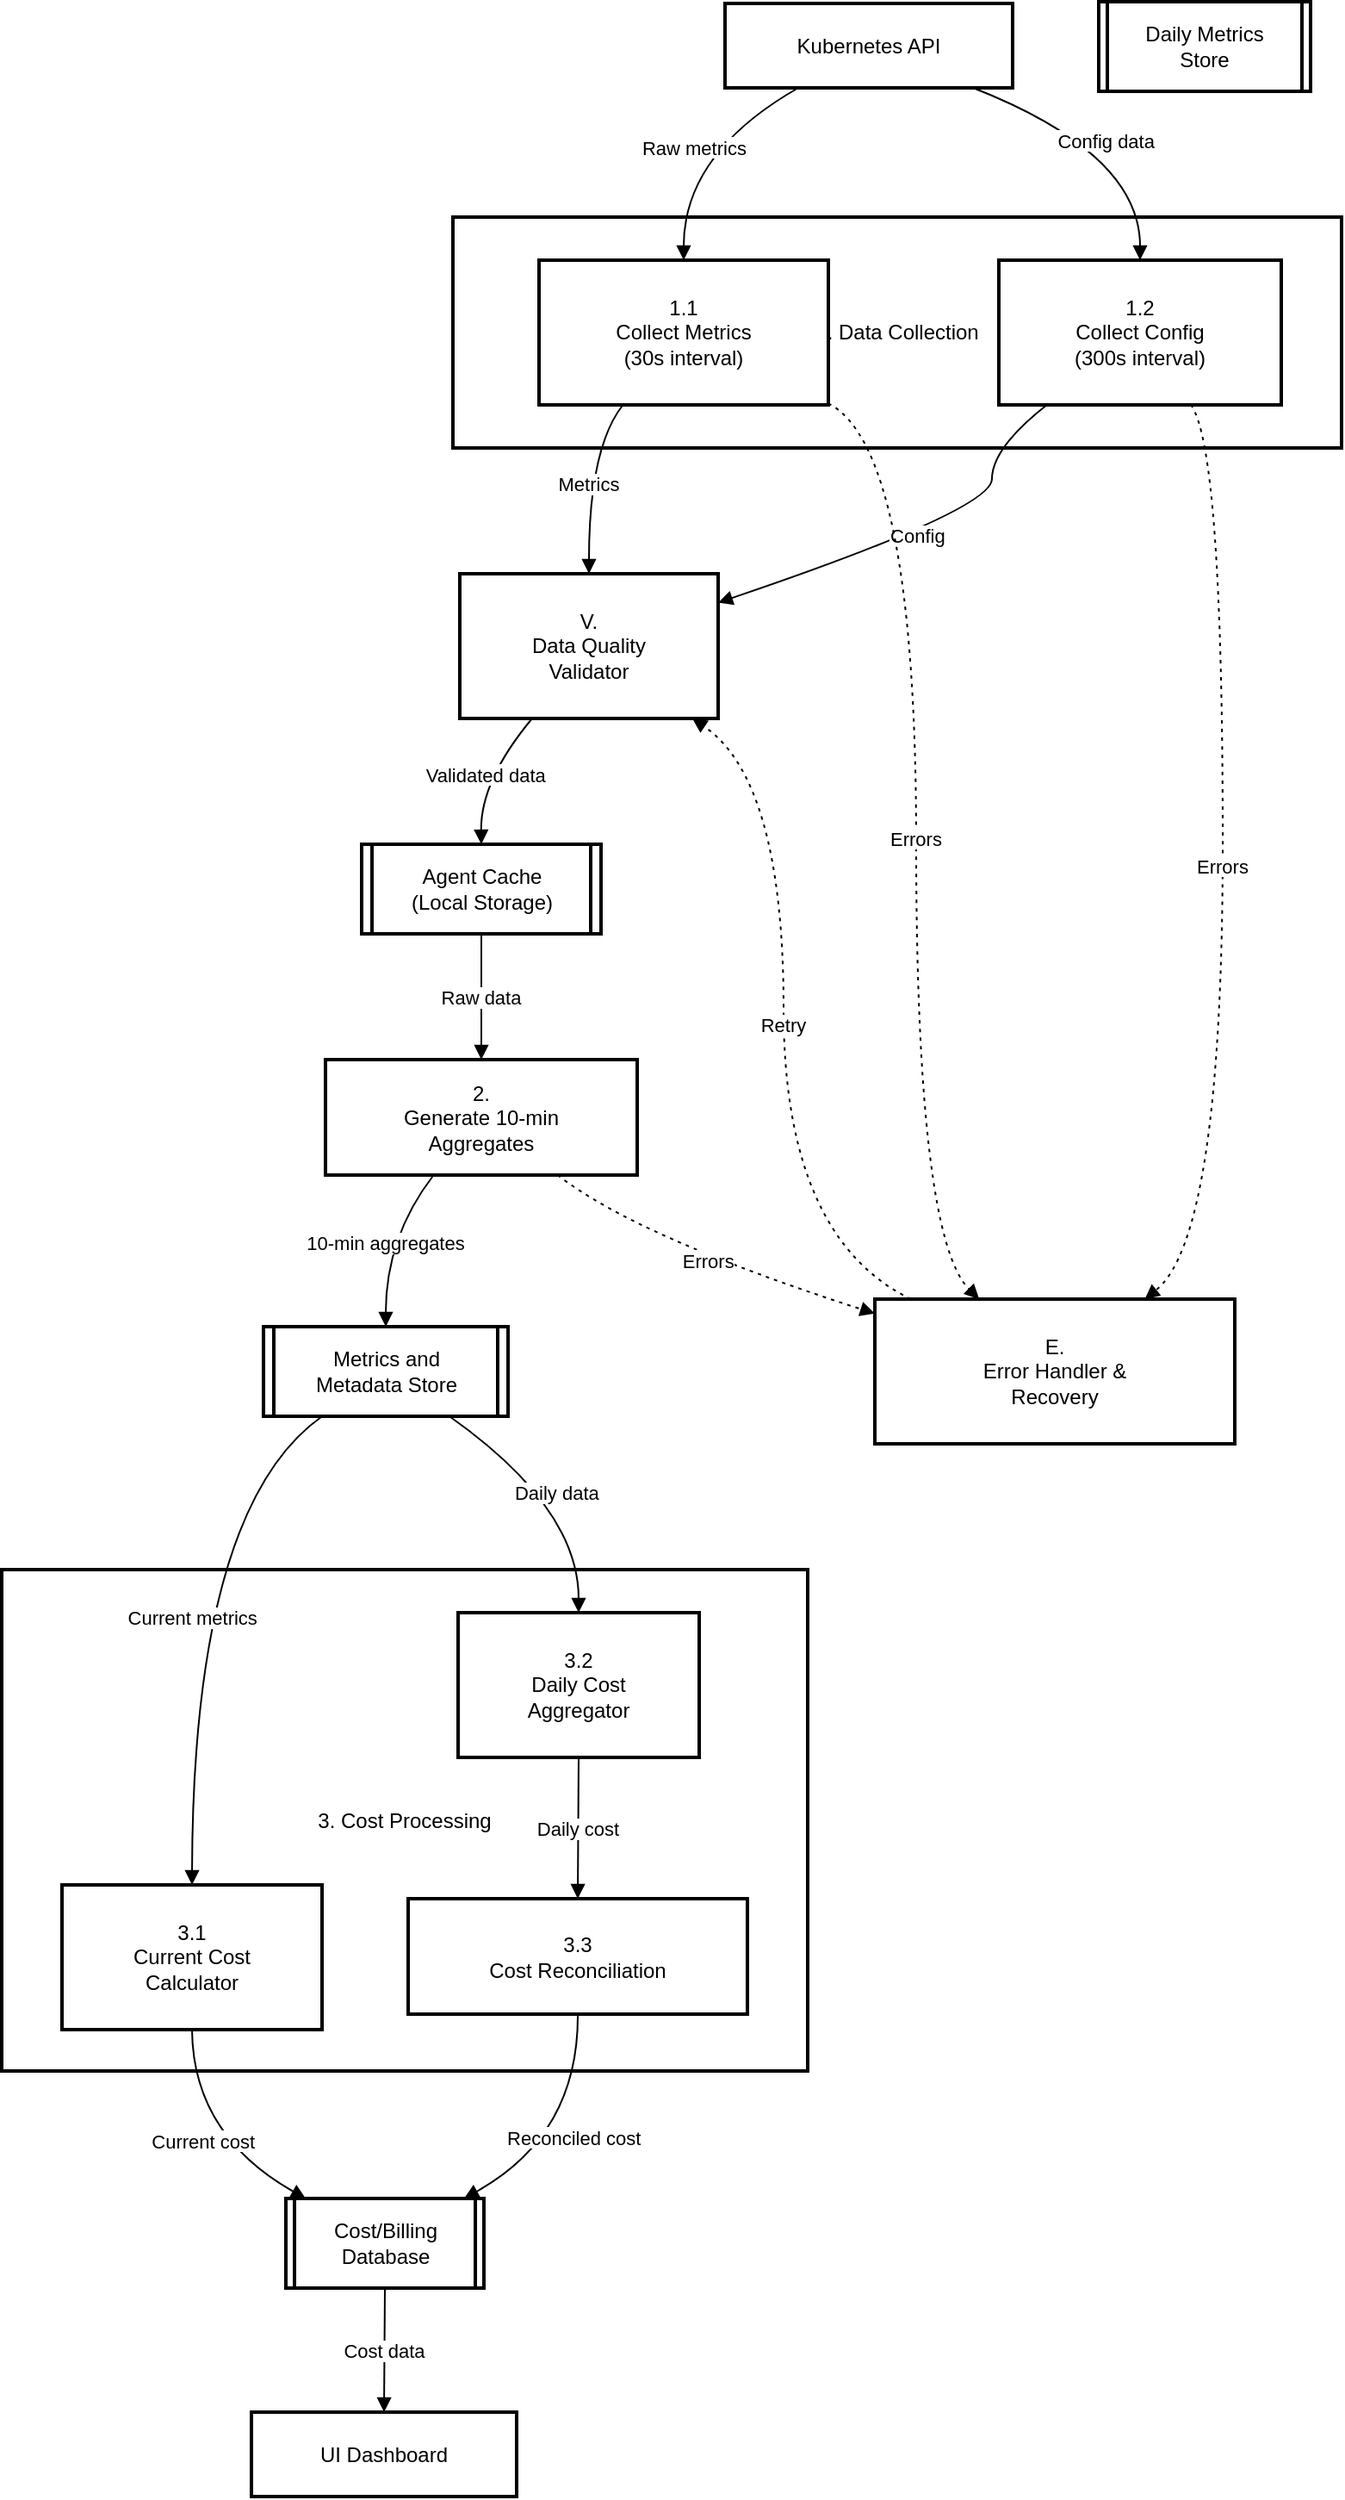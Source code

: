 <mxfile version="24.8.4">
  <diagram name="Page-1" id="gnpGI-q8RVE4ve7eIPJm">
    <mxGraphModel dx="1039" dy="397" grid="1" gridSize="10" guides="1" tooltips="1" connect="1" arrows="1" fold="1" page="1" pageScale="1" pageWidth="1169" pageHeight="827" math="0" shadow="0">
      <root>
        <mxCell id="0" />
        <mxCell id="1" parent="0" />
        <mxCell id="Ek18hozwMuarBM_FEDP9-1" value="3. Cost Processing" style="whiteSpace=wrap;strokeWidth=2;" vertex="1" parent="1">
          <mxGeometry x="20" y="930" width="468" height="291" as="geometry" />
        </mxCell>
        <mxCell id="Ek18hozwMuarBM_FEDP9-2" value="1. Data Collection" style="whiteSpace=wrap;strokeWidth=2;" vertex="1" parent="1">
          <mxGeometry x="282" y="145" width="516" height="134" as="geometry" />
        </mxCell>
        <mxCell id="Ek18hozwMuarBM_FEDP9-3" value="Kubernetes API" style="whiteSpace=wrap;strokeWidth=2;" vertex="1" parent="1">
          <mxGeometry x="440" y="21" width="167" height="49" as="geometry" />
        </mxCell>
        <mxCell id="Ek18hozwMuarBM_FEDP9-4" value="UI Dashboard" style="whiteSpace=wrap;strokeWidth=2;" vertex="1" parent="1">
          <mxGeometry x="165" y="1419" width="154" height="49" as="geometry" />
        </mxCell>
        <mxCell id="Ek18hozwMuarBM_FEDP9-5" value="Agent Cache&#xa;    (Local Storage)" style="strokeWidth=2;shape=process;whiteSpace=wrap;size=0.04;" vertex="1" parent="1">
          <mxGeometry x="229" y="509" width="139" height="52" as="geometry" />
        </mxCell>
        <mxCell id="Ek18hozwMuarBM_FEDP9-6" value="Metrics and &#xa;    Metadata Store" style="strokeWidth=2;shape=process;whiteSpace=wrap;size=0.04;" vertex="1" parent="1">
          <mxGeometry x="172" y="789" width="142" height="52" as="geometry" />
        </mxCell>
        <mxCell id="Ek18hozwMuarBM_FEDP9-7" value="Daily Metrics&#xa;    Store" style="strokeWidth=2;shape=process;whiteSpace=wrap;size=0.04;" vertex="1" parent="1">
          <mxGeometry x="657" y="20" width="123" height="52" as="geometry" />
        </mxCell>
        <mxCell id="Ek18hozwMuarBM_FEDP9-8" value="Cost/Billing&#xa;    Database" style="strokeWidth=2;shape=process;whiteSpace=wrap;size=0.04;" vertex="1" parent="1">
          <mxGeometry x="185" y="1295" width="115" height="52" as="geometry" />
        </mxCell>
        <mxCell id="Ek18hozwMuarBM_FEDP9-9" value="1.1&#xa;        Collect Metrics&#xa;        (30s interval)" style="whiteSpace=wrap;strokeWidth=2;" vertex="1" parent="1">
          <mxGeometry x="332" y="170" width="168" height="84" as="geometry" />
        </mxCell>
        <mxCell id="Ek18hozwMuarBM_FEDP9-10" value="1.2&#xa;        Collect Config&#xa;        (300s interval)" style="whiteSpace=wrap;strokeWidth=2;" vertex="1" parent="1">
          <mxGeometry x="599" y="170" width="164" height="84" as="geometry" />
        </mxCell>
        <mxCell id="Ek18hozwMuarBM_FEDP9-11" value="2.&#xa;    Generate 10-min&#xa;    Aggregates" style="whiteSpace=wrap;strokeWidth=2;" vertex="1" parent="1">
          <mxGeometry x="208" y="634" width="181" height="67" as="geometry" />
        </mxCell>
        <mxCell id="Ek18hozwMuarBM_FEDP9-12" value="3.1&#xa;        Current Cost&#xa;        Calculator" style="whiteSpace=wrap;strokeWidth=2;" vertex="1" parent="1">
          <mxGeometry x="55" y="1113" width="151" height="84" as="geometry" />
        </mxCell>
        <mxCell id="Ek18hozwMuarBM_FEDP9-13" value="3.2&#xa;        Daily Cost&#xa;        Aggregator" style="whiteSpace=wrap;strokeWidth=2;" vertex="1" parent="1">
          <mxGeometry x="285" y="955" width="140" height="84" as="geometry" />
        </mxCell>
        <mxCell id="Ek18hozwMuarBM_FEDP9-14" value="3.3&#xa;        Cost Reconciliation" style="whiteSpace=wrap;strokeWidth=2;" vertex="1" parent="1">
          <mxGeometry x="256" y="1121" width="197" height="67" as="geometry" />
        </mxCell>
        <mxCell id="Ek18hozwMuarBM_FEDP9-15" value="E.&#xa;    Error Handler &amp;&#xa;    Recovery" style="whiteSpace=wrap;strokeWidth=2;" vertex="1" parent="1">
          <mxGeometry x="527" y="773" width="209" height="84" as="geometry" />
        </mxCell>
        <mxCell id="Ek18hozwMuarBM_FEDP9-16" value="V.&#xa;    Data Quality&#xa;    Validator" style="whiteSpace=wrap;strokeWidth=2;" vertex="1" parent="1">
          <mxGeometry x="286" y="352" width="150" height="84" as="geometry" />
        </mxCell>
        <mxCell id="Ek18hozwMuarBM_FEDP9-17" value="Raw metrics" style="curved=1;startArrow=none;endArrow=block;exitX=0.25;exitY=1.01;entryX=0.5;entryY=0;rounded=0;" edge="1" parent="1" source="Ek18hozwMuarBM_FEDP9-3" target="Ek18hozwMuarBM_FEDP9-9">
          <mxGeometry relative="1" as="geometry">
            <Array as="points">
              <mxPoint x="416" y="108" />
            </Array>
          </mxGeometry>
        </mxCell>
        <mxCell id="Ek18hozwMuarBM_FEDP9-18" value="Config data" style="curved=1;startArrow=none;endArrow=block;exitX=0.87;exitY=1.01;entryX=0.5;entryY=0;rounded=0;" edge="1" parent="1" source="Ek18hozwMuarBM_FEDP9-3" target="Ek18hozwMuarBM_FEDP9-10">
          <mxGeometry relative="1" as="geometry">
            <Array as="points">
              <mxPoint x="681" y="108" />
            </Array>
          </mxGeometry>
        </mxCell>
        <mxCell id="Ek18hozwMuarBM_FEDP9-19" value="Metrics" style="curved=1;startArrow=none;endArrow=block;exitX=0.29;exitY=1;entryX=0.5;entryY=0;rounded=0;" edge="1" parent="1" source="Ek18hozwMuarBM_FEDP9-9" target="Ek18hozwMuarBM_FEDP9-16">
          <mxGeometry relative="1" as="geometry">
            <Array as="points">
              <mxPoint x="361" y="279" />
            </Array>
          </mxGeometry>
        </mxCell>
        <mxCell id="Ek18hozwMuarBM_FEDP9-20" value="Config" style="curved=1;startArrow=none;endArrow=block;exitX=0.17;exitY=1;entryX=1;entryY=0.2;rounded=0;" edge="1" parent="1" source="Ek18hozwMuarBM_FEDP9-10" target="Ek18hozwMuarBM_FEDP9-16">
          <mxGeometry relative="1" as="geometry">
            <Array as="points">
              <mxPoint x="595" y="279" />
              <mxPoint x="595" y="315" />
            </Array>
          </mxGeometry>
        </mxCell>
        <mxCell id="Ek18hozwMuarBM_FEDP9-21" value="Validated data" style="curved=1;startArrow=none;endArrow=block;exitX=0.28;exitY=1;entryX=0.5;entryY=0;rounded=0;" edge="1" parent="1" source="Ek18hozwMuarBM_FEDP9-16" target="Ek18hozwMuarBM_FEDP9-5">
          <mxGeometry relative="1" as="geometry">
            <Array as="points">
              <mxPoint x="298" y="472" />
            </Array>
          </mxGeometry>
        </mxCell>
        <mxCell id="Ek18hozwMuarBM_FEDP9-22" value="Raw data" style="curved=1;startArrow=none;endArrow=block;exitX=0.5;exitY=0.99;entryX=0.5;entryY=-0.01;rounded=0;" edge="1" parent="1" source="Ek18hozwMuarBM_FEDP9-5" target="Ek18hozwMuarBM_FEDP9-11">
          <mxGeometry relative="1" as="geometry">
            <Array as="points" />
          </mxGeometry>
        </mxCell>
        <mxCell id="Ek18hozwMuarBM_FEDP9-23" value="10-min aggregates" style="curved=1;startArrow=none;endArrow=block;exitX=0.35;exitY=0.99;entryX=0.5;entryY=0.01;rounded=0;" edge="1" parent="1" source="Ek18hozwMuarBM_FEDP9-11" target="Ek18hozwMuarBM_FEDP9-6">
          <mxGeometry relative="1" as="geometry">
            <Array as="points">
              <mxPoint x="243" y="737" />
            </Array>
          </mxGeometry>
        </mxCell>
        <mxCell id="Ek18hozwMuarBM_FEDP9-24" value="Current metrics" style="curved=1;startArrow=none;endArrow=block;exitX=0.24;exitY=1;entryX=0.5;entryY=0;rounded=0;" edge="1" parent="1" source="Ek18hozwMuarBM_FEDP9-6" target="Ek18hozwMuarBM_FEDP9-12">
          <mxGeometry relative="1" as="geometry">
            <Array as="points">
              <mxPoint x="131" y="894" />
            </Array>
          </mxGeometry>
        </mxCell>
        <mxCell id="Ek18hozwMuarBM_FEDP9-25" value="Daily data" style="curved=1;startArrow=none;endArrow=block;exitX=0.76;exitY=1;entryX=0.5;entryY=0;rounded=0;" edge="1" parent="1" source="Ek18hozwMuarBM_FEDP9-6" target="Ek18hozwMuarBM_FEDP9-13">
          <mxGeometry relative="1" as="geometry">
            <Array as="points">
              <mxPoint x="355" y="894" />
            </Array>
          </mxGeometry>
        </mxCell>
        <mxCell id="Ek18hozwMuarBM_FEDP9-26" value="Current cost" style="curved=1;startArrow=none;endArrow=block;exitX=0.5;exitY=1;entryX=0.1;entryY=0;rounded=0;" edge="1" parent="1" source="Ek18hozwMuarBM_FEDP9-12" target="Ek18hozwMuarBM_FEDP9-8">
          <mxGeometry relative="1" as="geometry">
            <Array as="points">
              <mxPoint x="131" y="1258" />
            </Array>
          </mxGeometry>
        </mxCell>
        <mxCell id="Ek18hozwMuarBM_FEDP9-27" value="Daily cost" style="curved=1;startArrow=none;endArrow=block;exitX=0.5;exitY=1.01;entryX=0.5;entryY=0.01;rounded=0;" edge="1" parent="1" source="Ek18hozwMuarBM_FEDP9-13" target="Ek18hozwMuarBM_FEDP9-14">
          <mxGeometry relative="1" as="geometry">
            <Array as="points" />
          </mxGeometry>
        </mxCell>
        <mxCell id="Ek18hozwMuarBM_FEDP9-28" value="Reconciled cost" style="curved=1;startArrow=none;endArrow=block;exitX=0.5;exitY=1;entryX=0.9;entryY=0;rounded=0;" edge="1" parent="1" source="Ek18hozwMuarBM_FEDP9-14" target="Ek18hozwMuarBM_FEDP9-8">
          <mxGeometry relative="1" as="geometry">
            <Array as="points">
              <mxPoint x="355" y="1258" />
            </Array>
          </mxGeometry>
        </mxCell>
        <mxCell id="Ek18hozwMuarBM_FEDP9-29" value="Errors" style="curved=1;dashed=1;dashPattern=2 3;startArrow=none;endArrow=block;exitX=1;exitY=0.99;entryX=0.29;entryY=0;rounded=0;" edge="1" parent="1" source="Ek18hozwMuarBM_FEDP9-9" target="Ek18hozwMuarBM_FEDP9-15">
          <mxGeometry relative="1" as="geometry">
            <Array as="points">
              <mxPoint x="551" y="279" />
              <mxPoint x="551" y="737" />
            </Array>
          </mxGeometry>
        </mxCell>
        <mxCell id="Ek18hozwMuarBM_FEDP9-30" value="Errors" style="curved=1;dashed=1;dashPattern=2 3;startArrow=none;endArrow=block;exitX=0.68;exitY=1;entryX=0.75;entryY=0;rounded=0;" edge="1" parent="1" source="Ek18hozwMuarBM_FEDP9-10" target="Ek18hozwMuarBM_FEDP9-15">
          <mxGeometry relative="1" as="geometry">
            <Array as="points">
              <mxPoint x="729" y="279" />
              <mxPoint x="729" y="737" />
            </Array>
          </mxGeometry>
        </mxCell>
        <mxCell id="Ek18hozwMuarBM_FEDP9-31" value="Errors" style="curved=1;dashed=1;dashPattern=2 3;startArrow=none;endArrow=block;exitX=0.74;exitY=0.99;entryX=0;entryY=0.1;rounded=0;" edge="1" parent="1" source="Ek18hozwMuarBM_FEDP9-11" target="Ek18hozwMuarBM_FEDP9-15">
          <mxGeometry relative="1" as="geometry">
            <Array as="points">
              <mxPoint x="389" y="737" />
            </Array>
          </mxGeometry>
        </mxCell>
        <mxCell id="Ek18hozwMuarBM_FEDP9-32" value="Retry" style="curved=1;dashed=1;dashPattern=2 3;startArrow=none;endArrow=block;exitX=0.1;exitY=0;entryX=0.9;entryY=1;rounded=0;" edge="1" parent="1" source="Ek18hozwMuarBM_FEDP9-15" target="Ek18hozwMuarBM_FEDP9-16">
          <mxGeometry relative="1" as="geometry">
            <Array as="points">
              <mxPoint x="474" y="737" />
              <mxPoint x="474" y="472" />
            </Array>
          </mxGeometry>
        </mxCell>
        <mxCell id="Ek18hozwMuarBM_FEDP9-33" value="Cost data" style="curved=1;startArrow=none;endArrow=block;exitX=0.5;exitY=0.99;entryX=0.5;entryY=0.01;rounded=0;" edge="1" parent="1" source="Ek18hozwMuarBM_FEDP9-8" target="Ek18hozwMuarBM_FEDP9-4">
          <mxGeometry relative="1" as="geometry">
            <Array as="points" />
          </mxGeometry>
        </mxCell>
      </root>
    </mxGraphModel>
  </diagram>
</mxfile>
